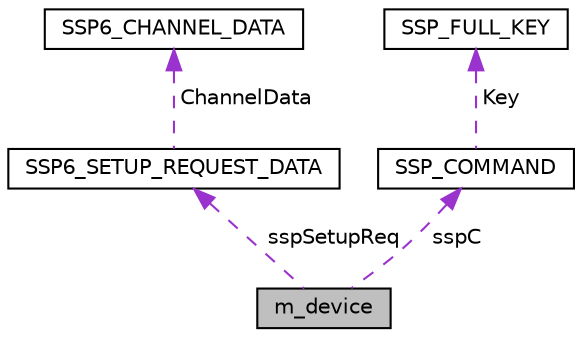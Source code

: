 digraph "m_device"
{
  edge [fontname="Helvetica",fontsize="10",labelfontname="Helvetica",labelfontsize="10"];
  node [fontname="Helvetica",fontsize="10",shape=record];
  Node1 [label="m_device",height=0.2,width=0.4,color="black", fillcolor="grey75", style="filled", fontcolor="black"];
  Node2 -> Node1 [dir="back",color="darkorchid3",fontsize="10",style="dashed",label=" sspSetupReq" ,fontname="Helvetica"];
  Node2 [label="SSP6_SETUP_REQUEST_DATA",height=0.2,width=0.4,color="black", fillcolor="white", style="filled",URL="$structSSP6__SETUP__REQUEST__DATA.html"];
  Node3 -> Node2 [dir="back",color="darkorchid3",fontsize="10",style="dashed",label=" ChannelData" ,fontname="Helvetica"];
  Node3 [label="SSP6_CHANNEL_DATA",height=0.2,width=0.4,color="black", fillcolor="white", style="filled",URL="$structSSP6__CHANNEL__DATA.html"];
  Node4 -> Node1 [dir="back",color="darkorchid3",fontsize="10",style="dashed",label=" sspC" ,fontname="Helvetica"];
  Node4 [label="SSP_COMMAND",height=0.2,width=0.4,color="black", fillcolor="white", style="filled",URL="$structSSP__COMMAND.html"];
  Node5 -> Node4 [dir="back",color="darkorchid3",fontsize="10",style="dashed",label=" Key" ,fontname="Helvetica"];
  Node5 [label="SSP_FULL_KEY",height=0.2,width=0.4,color="black", fillcolor="white", style="filled",URL="$structSSP__FULL__KEY.html"];
}

